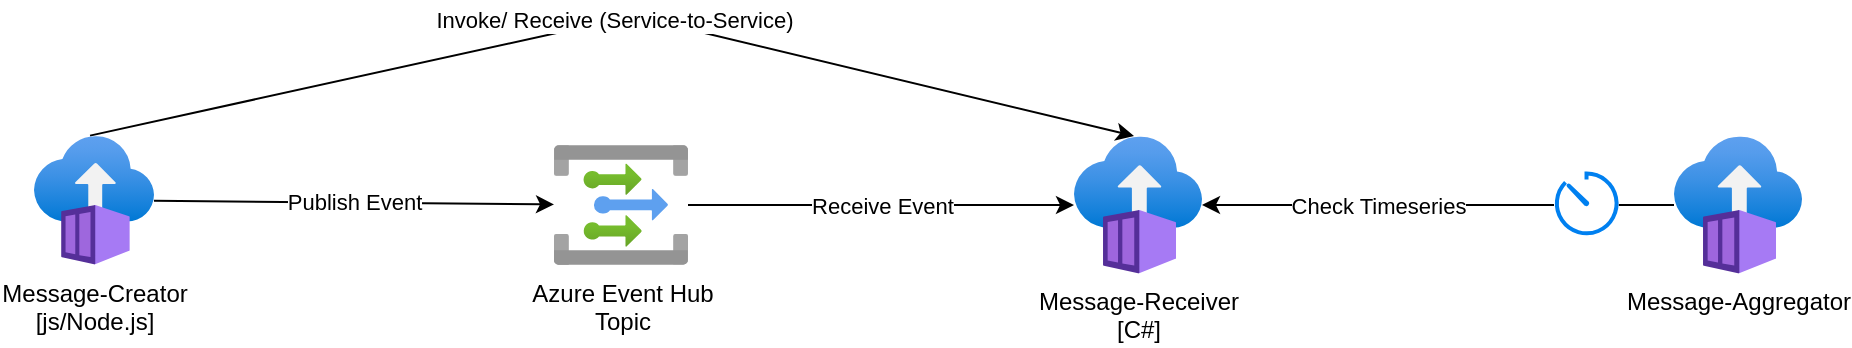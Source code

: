 <mxfile>
    <diagram id="l_3EztwkF13Zctmzr-sn" name="Page-1">
        <mxGraphModel dx="1186" dy="788" grid="1" gridSize="10" guides="1" tooltips="1" connect="1" arrows="1" fold="1" page="1" pageScale="1" pageWidth="827" pageHeight="1169" math="0" shadow="0">
            <root>
                <mxCell id="0"/>
                <mxCell id="1" parent="0"/>
                <mxCell id="2" value="Message-Receiver&lt;br&gt;[C#]" style="aspect=fixed;html=1;points=[];align=center;image;fontSize=12;image=img/lib/azure2/containers/Container_Instances.svg;" parent="1" vertex="1">
                    <mxGeometry x="560" y="280" width="64" height="69" as="geometry"/>
                </mxCell>
                <mxCell id="8" value="Publish Event" style="edgeStyle=none;html=1;" parent="1" source="4" target="7" edge="1">
                    <mxGeometry relative="1" as="geometry"/>
                </mxCell>
                <mxCell id="14" value="Invoke/ Receive (Service-to-Service)" style="edgeStyle=none;html=1;exitX=0.467;exitY=0;exitDx=0;exitDy=0;exitPerimeter=0;" parent="1" source="4" edge="1">
                    <mxGeometry relative="1" as="geometry">
                        <mxPoint x="590" y="280" as="targetPoint"/>
                        <Array as="points">
                            <mxPoint x="340" y="220"/>
                        </Array>
                    </mxGeometry>
                </mxCell>
                <mxCell id="4" value="Message-Creator&lt;br&gt;[js/Node.js]" style="aspect=fixed;html=1;points=[];align=center;image;fontSize=12;image=img/lib/azure2/containers/Container_Instances.svg;" parent="1" vertex="1">
                    <mxGeometry x="40" y="279.81" width="60" height="64.69" as="geometry"/>
                </mxCell>
                <mxCell id="12" value="Check Timeseries" style="edgeStyle=none;html=1;startArrow=none;" parent="1" source="15" target="2" edge="1">
                    <mxGeometry relative="1" as="geometry"/>
                </mxCell>
                <mxCell id="5" value="Message-Aggregator" style="aspect=fixed;html=1;points=[];align=center;image;fontSize=12;image=img/lib/azure2/containers/Container_Instances.svg;" parent="1" vertex="1">
                    <mxGeometry x="860" y="280" width="64" height="69" as="geometry"/>
                </mxCell>
                <mxCell id="9" value="Receive Event" style="edgeStyle=none;html=1;" parent="1" source="7" target="2" edge="1">
                    <mxGeometry relative="1" as="geometry"/>
                </mxCell>
                <mxCell id="7" value="Azure Event Hub&lt;br&gt;Topic" style="aspect=fixed;html=1;points=[];align=center;image;fontSize=12;image=img/lib/azure2/integration/Event_Grid_Topics.svg;" parent="1" vertex="1">
                    <mxGeometry x="300" y="284.5" width="67" height="60" as="geometry"/>
                </mxCell>
                <mxCell id="15" value="" style="html=1;verticalLabelPosition=bottom;align=center;labelBackgroundColor=#ffffff;verticalAlign=top;strokeWidth=2;strokeColor=#0080F0;shadow=0;dashed=0;shape=mxgraph.ios7.icons.gauge;" parent="1" vertex="1">
                    <mxGeometry x="800" y="298.75" width="32.4" height="31.5" as="geometry"/>
                </mxCell>
                <mxCell id="16" value="" style="edgeStyle=none;html=1;endArrow=none;" parent="1" source="5" target="15" edge="1">
                    <mxGeometry relative="1" as="geometry">
                        <mxPoint x="860" y="314.5" as="sourcePoint"/>
                        <mxPoint x="624" y="314.5" as="targetPoint"/>
                    </mxGeometry>
                </mxCell>
            </root>
        </mxGraphModel>
    </diagram>
</mxfile>